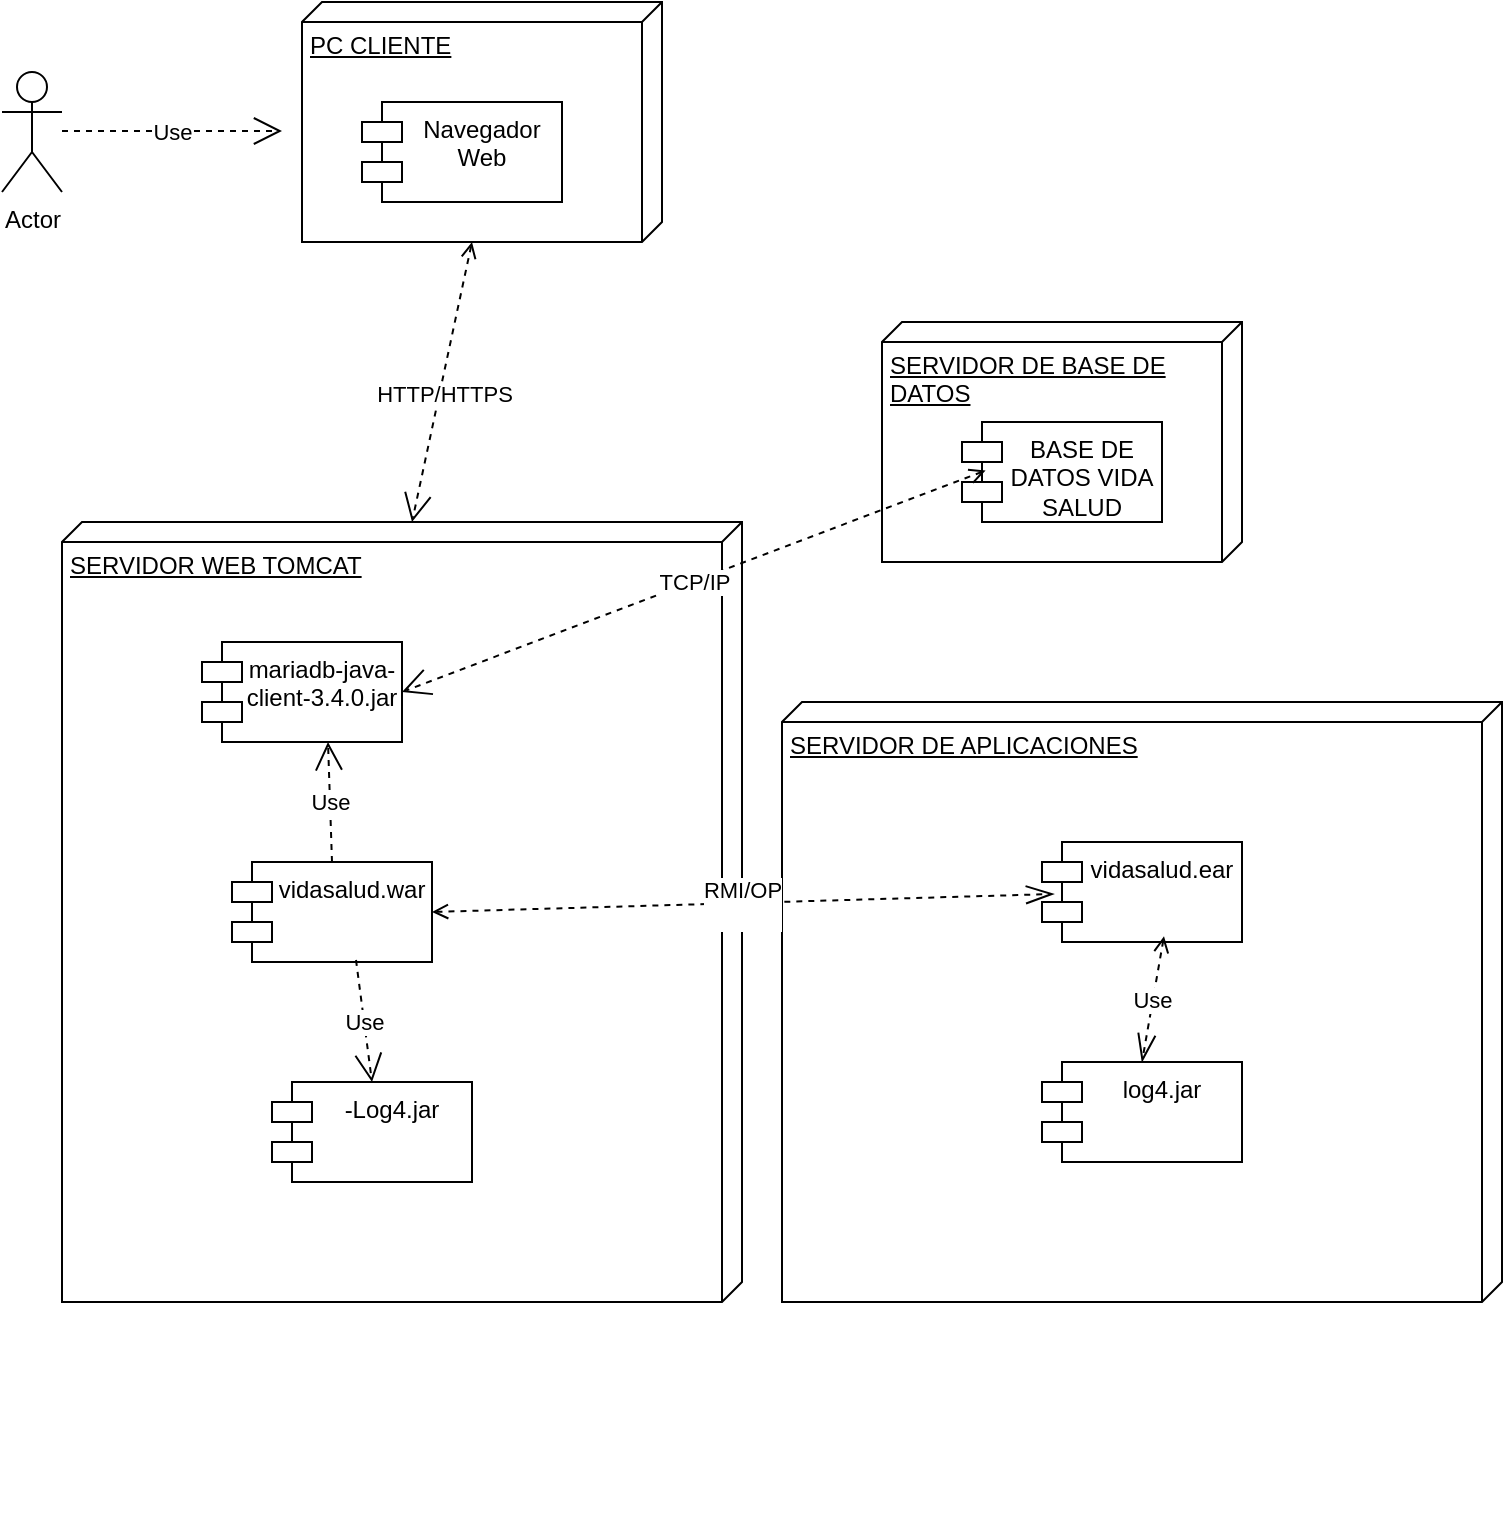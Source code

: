 <mxfile version="24.7.5">
  <diagram name="Page-1" id="IQnJqDeYZVHRsLvpSiJ3">
    <mxGraphModel dx="1687" dy="918" grid="1" gridSize="10" guides="1" tooltips="1" connect="1" arrows="1" fold="1" page="1" pageScale="1" pageWidth="850" pageHeight="1100" math="0" shadow="0">
      <root>
        <mxCell id="0" />
        <mxCell id="1" parent="0" />
        <mxCell id="Xyj-qc0oV1CKGZ48Yo8w-36" value="SERVIDOR DE APLICACIONES" style="verticalAlign=top;align=left;spacingTop=8;spacingLeft=2;spacingRight=12;shape=cube;size=10;direction=south;fontStyle=4;html=1;whiteSpace=wrap;" parent="1" vertex="1">
          <mxGeometry x="400" y="360" width="360" height="300" as="geometry" />
        </mxCell>
        <mxCell id="Xyj-qc0oV1CKGZ48Yo8w-5" value="Actor" style="shape=umlActor;verticalLabelPosition=bottom;verticalAlign=top;html=1;container=0;" parent="1" vertex="1">
          <mxGeometry x="10" y="45" width="30" height="60" as="geometry" />
        </mxCell>
        <mxCell id="Xyj-qc0oV1CKGZ48Yo8w-6" value="PC CLIENTE" style="verticalAlign=top;align=left;spacingTop=8;spacingLeft=2;spacingRight=12;shape=cube;size=10;direction=south;fontStyle=4;html=1;whiteSpace=wrap;container=0;" parent="1" vertex="1">
          <mxGeometry x="160" y="10" width="180" height="120" as="geometry" />
        </mxCell>
        <mxCell id="Xyj-qc0oV1CKGZ48Yo8w-8" value="Navegador Web" style="shape=module;align=left;spacingLeft=20;align=center;verticalAlign=top;whiteSpace=wrap;html=1;container=0;" parent="1" vertex="1">
          <mxGeometry x="190" y="60" width="100" height="50" as="geometry" />
        </mxCell>
        <mxCell id="Xyj-qc0oV1CKGZ48Yo8w-23" value="Use" style="endArrow=open;endSize=12;dashed=1;html=1;rounded=0;" parent="1" edge="1">
          <mxGeometry width="160" relative="1" as="geometry">
            <mxPoint x="40" y="74.5" as="sourcePoint" />
            <mxPoint x="150" y="74.5" as="targetPoint" />
          </mxGeometry>
        </mxCell>
        <mxCell id="Xyj-qc0oV1CKGZ48Yo8w-24" value="" style="endArrow=open;endSize=12;dashed=1;html=1;rounded=0;entryX=0;entryY=0;entryDx=0;entryDy=165;entryPerimeter=0;startArrow=open;startFill=0;exitX=0;exitY=0;exitDx=120;exitDy=95;exitPerimeter=0;" parent="1" source="Xyj-qc0oV1CKGZ48Yo8w-6" target="Xyj-qc0oV1CKGZ48Yo8w-9" edge="1">
          <mxGeometry width="160" relative="1" as="geometry">
            <mxPoint x="290" y="200" as="sourcePoint" />
            <mxPoint x="390" y="170" as="targetPoint" />
          </mxGeometry>
        </mxCell>
        <mxCell id="Xyj-qc0oV1CKGZ48Yo8w-38" value="HTTP/HTTPS" style="edgeLabel;html=1;align=center;verticalAlign=middle;resizable=0;points=[];" parent="Xyj-qc0oV1CKGZ48Yo8w-24" vertex="1" connectable="0">
          <mxGeometry x="0.073" y="2" relative="1" as="geometry">
            <mxPoint as="offset" />
          </mxGeometry>
        </mxCell>
        <mxCell id="Xyj-qc0oV1CKGZ48Yo8w-16" value="SERVIDOR DE BASE DE DATOS" style="verticalAlign=top;align=left;spacingTop=8;spacingLeft=2;spacingRight=12;shape=cube;size=10;direction=south;fontStyle=4;html=1;whiteSpace=wrap;container=0;" parent="1" vertex="1">
          <mxGeometry x="450" y="170" width="180" height="120" as="geometry" />
        </mxCell>
        <mxCell id="Xyj-qc0oV1CKGZ48Yo8w-9" value="SERVIDOR WEB TOMCAT" style="verticalAlign=top;align=left;spacingTop=8;spacingLeft=2;spacingRight=12;shape=cube;size=10;direction=south;fontStyle=4;html=1;whiteSpace=wrap;container=0;" parent="1" vertex="1">
          <mxGeometry x="40" y="270" width="340" height="390" as="geometry" />
        </mxCell>
        <mxCell id="Xyj-qc0oV1CKGZ48Yo8w-37" value="&lt;div&gt;&lt;br&gt;&lt;/div&gt;" style="text;html=1;align=center;verticalAlign=middle;resizable=0;points=[];autosize=1;strokeColor=none;fillColor=none;" parent="1" vertex="1">
          <mxGeometry x="115" y="735" width="20" height="30" as="geometry" />
        </mxCell>
        <mxCell id="Xyj-qc0oV1CKGZ48Yo8w-20" value="BASE DE DATOS VIDA SALUD" style="shape=module;align=left;spacingLeft=20;align=center;verticalAlign=top;whiteSpace=wrap;html=1;container=0;" parent="1" vertex="1">
          <mxGeometry x="490" y="220" width="100" height="50" as="geometry" />
        </mxCell>
        <mxCell id="Y3_KKFiqaDDhX_Ar9Exh-1" value="TCP/IP" style="endArrow=open;endSize=12;dashed=1;html=1;rounded=0;entryX=1;entryY=0.5;entryDx=0;entryDy=0;exitX=0.118;exitY=0.485;exitDx=0;exitDy=0;exitPerimeter=0;startArrow=open;startFill=0;" edge="1" parent="1" source="Xyj-qc0oV1CKGZ48Yo8w-20" target="Xyj-qc0oV1CKGZ48Yo8w-17">
          <mxGeometry width="160" relative="1" as="geometry">
            <mxPoint x="140" y="355" as="sourcePoint" />
            <mxPoint x="70" y="344.41" as="targetPoint" />
          </mxGeometry>
        </mxCell>
        <mxCell id="Xyj-qc0oV1CKGZ48Yo8w-39" value="" style="group" parent="1" vertex="1" connectable="0">
          <mxGeometry x="110" y="330" width="135" height="300" as="geometry" />
        </mxCell>
        <mxCell id="Xyj-qc0oV1CKGZ48Yo8w-12" value="-Log4.jar" style="shape=module;align=left;spacingLeft=20;align=center;verticalAlign=top;whiteSpace=wrap;html=1;movable=1;resizable=1;rotatable=1;deletable=1;editable=1;locked=0;connectable=1;container=0;" parent="Xyj-qc0oV1CKGZ48Yo8w-39" vertex="1">
          <mxGeometry x="35" y="220" width="100" height="50" as="geometry" />
        </mxCell>
        <mxCell id="Xyj-qc0oV1CKGZ48Yo8w-17" value="mariadb-java-client-3.4.0.jar" style="shape=module;align=left;spacingLeft=20;align=center;verticalAlign=top;whiteSpace=wrap;html=1;movable=1;resizable=1;rotatable=1;deletable=1;editable=1;locked=0;connectable=1;container=0;" parent="Xyj-qc0oV1CKGZ48Yo8w-39" vertex="1">
          <mxGeometry width="100" height="50" as="geometry" />
        </mxCell>
        <mxCell id="Xyj-qc0oV1CKGZ48Yo8w-19" value="vidasalud.war" style="shape=module;align=left;spacingLeft=20;align=center;verticalAlign=top;whiteSpace=wrap;html=1;movable=1;resizable=1;rotatable=1;deletable=1;editable=1;locked=0;connectable=1;container=0;" parent="Xyj-qc0oV1CKGZ48Yo8w-39" vertex="1">
          <mxGeometry x="15" y="110" width="100" height="50" as="geometry" />
        </mxCell>
        <mxCell id="Xyj-qc0oV1CKGZ48Yo8w-30" value="Use" style="endArrow=open;endSize=12;dashed=1;html=1;rounded=0;exitX=0.5;exitY=0;exitDx=0;exitDy=0;entryX=0.63;entryY=1;entryDx=0;entryDy=0;entryPerimeter=0;movable=1;resizable=1;rotatable=1;deletable=1;editable=1;locked=0;connectable=1;" parent="Xyj-qc0oV1CKGZ48Yo8w-39" source="Xyj-qc0oV1CKGZ48Yo8w-19" target="Xyj-qc0oV1CKGZ48Yo8w-17" edge="1">
          <mxGeometry width="160" relative="1" as="geometry">
            <mxPoint x="35" y="70" as="sourcePoint" />
            <mxPoint x="25" y="50" as="targetPoint" />
          </mxGeometry>
        </mxCell>
        <mxCell id="Xyj-qc0oV1CKGZ48Yo8w-32" value="Use" style="endArrow=open;endSize=12;dashed=1;html=1;rounded=0;exitX=0.62;exitY=0.98;exitDx=0;exitDy=0;exitPerimeter=0;entryX=0.5;entryY=0;entryDx=0;entryDy=0;movable=1;resizable=1;rotatable=1;deletable=1;editable=1;locked=0;connectable=1;" parent="Xyj-qc0oV1CKGZ48Yo8w-39" source="Xyj-qc0oV1CKGZ48Yo8w-19" target="Xyj-qc0oV1CKGZ48Yo8w-12" edge="1">
          <mxGeometry width="160" relative="1" as="geometry">
            <mxPoint x="55" y="200" as="sourcePoint" />
            <mxPoint x="145" y="200" as="targetPoint" />
          </mxGeometry>
        </mxCell>
        <mxCell id="Y3_KKFiqaDDhX_Ar9Exh-7" value="" style="group" vertex="1" connectable="0" parent="1">
          <mxGeometry x="530" y="430" width="100" height="160" as="geometry" />
        </mxCell>
        <mxCell id="Y3_KKFiqaDDhX_Ar9Exh-2" value="vidasalud.ear" style="shape=module;align=left;spacingLeft=20;align=center;verticalAlign=top;whiteSpace=wrap;html=1;" vertex="1" parent="Y3_KKFiqaDDhX_Ar9Exh-7">
          <mxGeometry width="100" height="50" as="geometry" />
        </mxCell>
        <mxCell id="Y3_KKFiqaDDhX_Ar9Exh-3" value="log4.jar" style="shape=module;align=left;spacingLeft=20;align=center;verticalAlign=top;whiteSpace=wrap;html=1;" vertex="1" parent="Y3_KKFiqaDDhX_Ar9Exh-7">
          <mxGeometry y="110" width="100" height="50" as="geometry" />
        </mxCell>
        <mxCell id="Y3_KKFiqaDDhX_Ar9Exh-4" value="Use" style="endArrow=openThin;endSize=12;dashed=1;html=1;rounded=0;startArrow=open;startFill=0;endFill=0;exitX=0.61;exitY=0.943;exitDx=0;exitDy=0;exitPerimeter=0;entryX=0.5;entryY=0;entryDx=0;entryDy=0;" edge="1" parent="Y3_KKFiqaDDhX_Ar9Exh-7" source="Y3_KKFiqaDDhX_Ar9Exh-2" target="Y3_KKFiqaDDhX_Ar9Exh-3">
          <mxGeometry width="160" relative="1" as="geometry">
            <mxPoint x="-390" y="90" as="sourcePoint" />
            <mxPoint x="-230" y="90" as="targetPoint" />
          </mxGeometry>
        </mxCell>
        <mxCell id="Y3_KKFiqaDDhX_Ar9Exh-5" value="RMI/OP&lt;div&gt;&lt;br style=&quot;font-size: 12px; background-color: rgb(251, 251, 251);&quot;&gt;&lt;/div&gt;" style="endArrow=openThin;endSize=12;dashed=1;html=1;rounded=0;startArrow=open;startFill=0;endFill=0;exitX=1;exitY=0.5;exitDx=0;exitDy=0;entryX=0.06;entryY=0.52;entryDx=0;entryDy=0;entryPerimeter=0;" edge="1" parent="1" source="Xyj-qc0oV1CKGZ48Yo8w-19" target="Y3_KKFiqaDDhX_Ar9Exh-2">
          <mxGeometry width="160" relative="1" as="geometry">
            <mxPoint x="261" y="610" as="sourcePoint" />
            <mxPoint x="260" y="663" as="targetPoint" />
          </mxGeometry>
        </mxCell>
      </root>
    </mxGraphModel>
  </diagram>
</mxfile>

